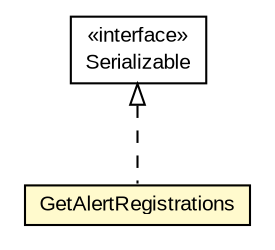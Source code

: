 #!/usr/local/bin/dot
#
# Class diagram 
# Generated by UMLGraph version R5_6-24-gf6e263 (http://www.umlgraph.org/)
#

digraph G {
	edge [fontname="arial",fontsize=10,labelfontname="arial",labelfontsize=10];
	node [fontname="arial",fontsize=10,shape=plaintext];
	nodesep=0.25;
	ranksep=0.5;
	// org.miloss.fgsms.services.interfaces.policyconfiguration.GetAlertRegistrations
	c416892 [label=<<table title="org.miloss.fgsms.services.interfaces.policyconfiguration.GetAlertRegistrations" border="0" cellborder="1" cellspacing="0" cellpadding="2" port="p" bgcolor="lemonChiffon" href="./GetAlertRegistrations.html">
		<tr><td><table border="0" cellspacing="0" cellpadding="1">
<tr><td align="center" balign="center"> GetAlertRegistrations </td></tr>
		</table></td></tr>
		</table>>, URL="./GetAlertRegistrations.html", fontname="arial", fontcolor="black", fontsize=10.0];
	//org.miloss.fgsms.services.interfaces.policyconfiguration.GetAlertRegistrations implements java.io.Serializable
	c417487:p -> c416892:p [dir=back,arrowtail=empty,style=dashed];
	// java.io.Serializable
	c417487 [label=<<table title="java.io.Serializable" border="0" cellborder="1" cellspacing="0" cellpadding="2" port="p" href="http://java.sun.com/j2se/1.4.2/docs/api/java/io/Serializable.html">
		<tr><td><table border="0" cellspacing="0" cellpadding="1">
<tr><td align="center" balign="center"> &#171;interface&#187; </td></tr>
<tr><td align="center" balign="center"> Serializable </td></tr>
		</table></td></tr>
		</table>>, URL="http://java.sun.com/j2se/1.4.2/docs/api/java/io/Serializable.html", fontname="arial", fontcolor="black", fontsize=10.0];
}

